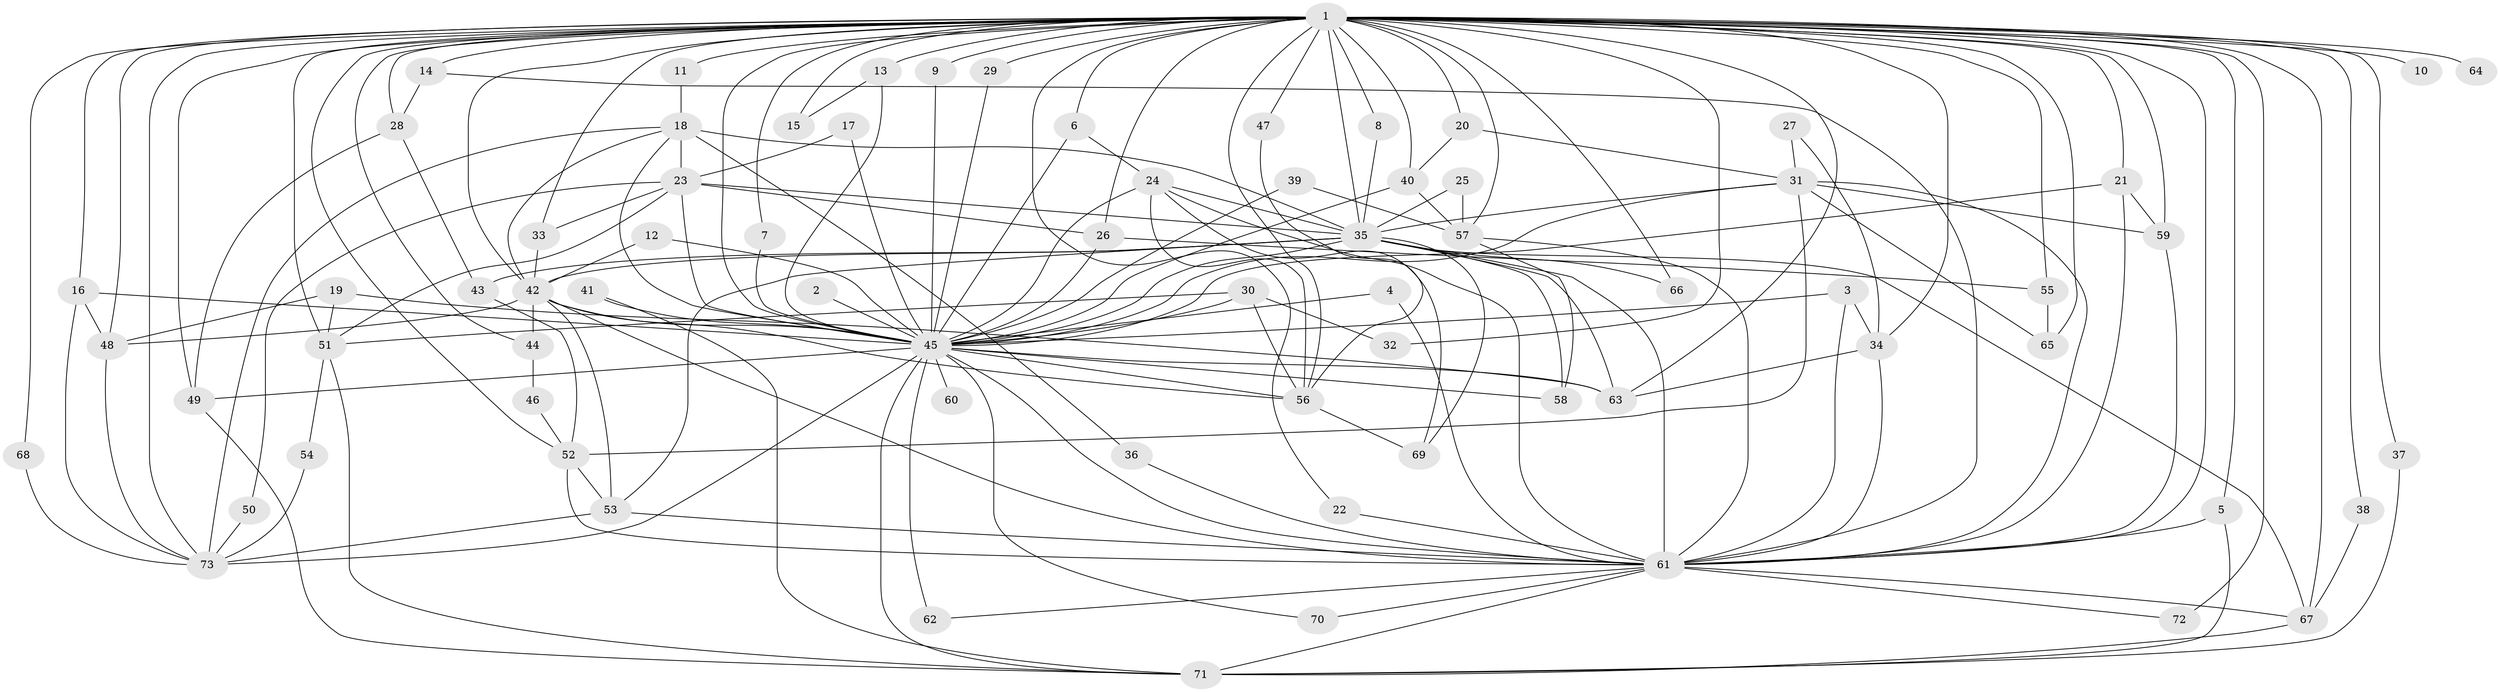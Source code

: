 // original degree distribution, {17: 0.006896551724137931, 32: 0.006896551724137931, 28: 0.006896551724137931, 25: 0.006896551724137931, 19: 0.020689655172413793, 18: 0.006896551724137931, 27: 0.013793103448275862, 5: 0.04827586206896552, 3: 0.15172413793103448, 4: 0.11724137931034483, 2: 0.5379310344827586, 6: 0.041379310344827586, 9: 0.006896551724137931, 7: 0.020689655172413793, 8: 0.006896551724137931}
// Generated by graph-tools (version 1.1) at 2025/49/03/09/25 03:49:38]
// undirected, 73 vertices, 179 edges
graph export_dot {
graph [start="1"]
  node [color=gray90,style=filled];
  1;
  2;
  3;
  4;
  5;
  6;
  7;
  8;
  9;
  10;
  11;
  12;
  13;
  14;
  15;
  16;
  17;
  18;
  19;
  20;
  21;
  22;
  23;
  24;
  25;
  26;
  27;
  28;
  29;
  30;
  31;
  32;
  33;
  34;
  35;
  36;
  37;
  38;
  39;
  40;
  41;
  42;
  43;
  44;
  45;
  46;
  47;
  48;
  49;
  50;
  51;
  52;
  53;
  54;
  55;
  56;
  57;
  58;
  59;
  60;
  61;
  62;
  63;
  64;
  65;
  66;
  67;
  68;
  69;
  70;
  71;
  72;
  73;
  1 -- 5 [weight=1.0];
  1 -- 6 [weight=1.0];
  1 -- 7 [weight=1.0];
  1 -- 8 [weight=1.0];
  1 -- 9 [weight=1.0];
  1 -- 10 [weight=2.0];
  1 -- 11 [weight=1.0];
  1 -- 13 [weight=2.0];
  1 -- 14 [weight=1.0];
  1 -- 15 [weight=1.0];
  1 -- 16 [weight=1.0];
  1 -- 20 [weight=1.0];
  1 -- 21 [weight=1.0];
  1 -- 22 [weight=1.0];
  1 -- 26 [weight=1.0];
  1 -- 28 [weight=2.0];
  1 -- 29 [weight=1.0];
  1 -- 32 [weight=1.0];
  1 -- 33 [weight=1.0];
  1 -- 34 [weight=1.0];
  1 -- 35 [weight=9.0];
  1 -- 37 [weight=1.0];
  1 -- 38 [weight=1.0];
  1 -- 40 [weight=2.0];
  1 -- 42 [weight=4.0];
  1 -- 44 [weight=1.0];
  1 -- 45 [weight=8.0];
  1 -- 47 [weight=1.0];
  1 -- 48 [weight=1.0];
  1 -- 49 [weight=1.0];
  1 -- 51 [weight=3.0];
  1 -- 52 [weight=2.0];
  1 -- 55 [weight=2.0];
  1 -- 56 [weight=1.0];
  1 -- 57 [weight=1.0];
  1 -- 59 [weight=2.0];
  1 -- 61 [weight=4.0];
  1 -- 63 [weight=1.0];
  1 -- 64 [weight=2.0];
  1 -- 65 [weight=1.0];
  1 -- 66 [weight=1.0];
  1 -- 67 [weight=2.0];
  1 -- 68 [weight=1.0];
  1 -- 72 [weight=2.0];
  1 -- 73 [weight=1.0];
  2 -- 45 [weight=2.0];
  3 -- 34 [weight=1.0];
  3 -- 45 [weight=1.0];
  3 -- 61 [weight=1.0];
  4 -- 45 [weight=1.0];
  4 -- 61 [weight=1.0];
  5 -- 61 [weight=1.0];
  5 -- 71 [weight=1.0];
  6 -- 24 [weight=1.0];
  6 -- 45 [weight=1.0];
  7 -- 45 [weight=1.0];
  8 -- 35 [weight=1.0];
  9 -- 45 [weight=1.0];
  11 -- 18 [weight=1.0];
  12 -- 42 [weight=1.0];
  12 -- 45 [weight=1.0];
  13 -- 15 [weight=1.0];
  13 -- 45 [weight=1.0];
  14 -- 28 [weight=1.0];
  14 -- 61 [weight=1.0];
  16 -- 45 [weight=2.0];
  16 -- 48 [weight=1.0];
  16 -- 73 [weight=1.0];
  17 -- 23 [weight=1.0];
  17 -- 45 [weight=1.0];
  18 -- 23 [weight=1.0];
  18 -- 35 [weight=2.0];
  18 -- 36 [weight=1.0];
  18 -- 42 [weight=1.0];
  18 -- 45 [weight=2.0];
  18 -- 73 [weight=1.0];
  19 -- 48 [weight=1.0];
  19 -- 51 [weight=1.0];
  19 -- 63 [weight=1.0];
  20 -- 31 [weight=1.0];
  20 -- 40 [weight=1.0];
  21 -- 45 [weight=1.0];
  21 -- 59 [weight=1.0];
  21 -- 61 [weight=1.0];
  22 -- 61 [weight=1.0];
  23 -- 26 [weight=1.0];
  23 -- 33 [weight=1.0];
  23 -- 35 [weight=1.0];
  23 -- 45 [weight=1.0];
  23 -- 50 [weight=1.0];
  23 -- 51 [weight=1.0];
  24 -- 35 [weight=1.0];
  24 -- 45 [weight=1.0];
  24 -- 56 [weight=1.0];
  24 -- 61 [weight=1.0];
  24 -- 69 [weight=1.0];
  25 -- 35 [weight=1.0];
  25 -- 57 [weight=1.0];
  26 -- 45 [weight=1.0];
  26 -- 55 [weight=1.0];
  27 -- 31 [weight=1.0];
  27 -- 34 [weight=1.0];
  28 -- 43 [weight=1.0];
  28 -- 49 [weight=1.0];
  29 -- 45 [weight=1.0];
  30 -- 32 [weight=1.0];
  30 -- 45 [weight=3.0];
  30 -- 51 [weight=1.0];
  30 -- 56 [weight=1.0];
  31 -- 35 [weight=1.0];
  31 -- 45 [weight=1.0];
  31 -- 52 [weight=1.0];
  31 -- 59 [weight=1.0];
  31 -- 61 [weight=1.0];
  31 -- 65 [weight=1.0];
  33 -- 42 [weight=2.0];
  34 -- 61 [weight=1.0];
  34 -- 63 [weight=1.0];
  35 -- 42 [weight=2.0];
  35 -- 43 [weight=1.0];
  35 -- 45 [weight=4.0];
  35 -- 53 [weight=1.0];
  35 -- 58 [weight=1.0];
  35 -- 61 [weight=3.0];
  35 -- 63 [weight=2.0];
  35 -- 66 [weight=1.0];
  35 -- 67 [weight=1.0];
  35 -- 69 [weight=1.0];
  36 -- 61 [weight=1.0];
  37 -- 71 [weight=1.0];
  38 -- 67 [weight=1.0];
  39 -- 45 [weight=1.0];
  39 -- 57 [weight=1.0];
  40 -- 45 [weight=2.0];
  40 -- 57 [weight=1.0];
  41 -- 45 [weight=1.0];
  41 -- 71 [weight=1.0];
  42 -- 44 [weight=3.0];
  42 -- 45 [weight=2.0];
  42 -- 48 [weight=1.0];
  42 -- 53 [weight=1.0];
  42 -- 56 [weight=1.0];
  42 -- 61 [weight=1.0];
  43 -- 52 [weight=1.0];
  44 -- 46 [weight=1.0];
  45 -- 49 [weight=2.0];
  45 -- 56 [weight=2.0];
  45 -- 58 [weight=3.0];
  45 -- 60 [weight=1.0];
  45 -- 61 [weight=2.0];
  45 -- 62 [weight=1.0];
  45 -- 63 [weight=1.0];
  45 -- 70 [weight=1.0];
  45 -- 71 [weight=1.0];
  45 -- 73 [weight=1.0];
  46 -- 52 [weight=1.0];
  47 -- 56 [weight=1.0];
  48 -- 73 [weight=1.0];
  49 -- 71 [weight=1.0];
  50 -- 73 [weight=1.0];
  51 -- 54 [weight=1.0];
  51 -- 71 [weight=1.0];
  52 -- 53 [weight=1.0];
  52 -- 61 [weight=1.0];
  53 -- 61 [weight=1.0];
  53 -- 73 [weight=1.0];
  54 -- 73 [weight=1.0];
  55 -- 65 [weight=1.0];
  56 -- 69 [weight=1.0];
  57 -- 58 [weight=1.0];
  57 -- 61 [weight=1.0];
  59 -- 61 [weight=1.0];
  61 -- 62 [weight=1.0];
  61 -- 67 [weight=1.0];
  61 -- 70 [weight=1.0];
  61 -- 71 [weight=1.0];
  61 -- 72 [weight=1.0];
  67 -- 71 [weight=1.0];
  68 -- 73 [weight=1.0];
}

